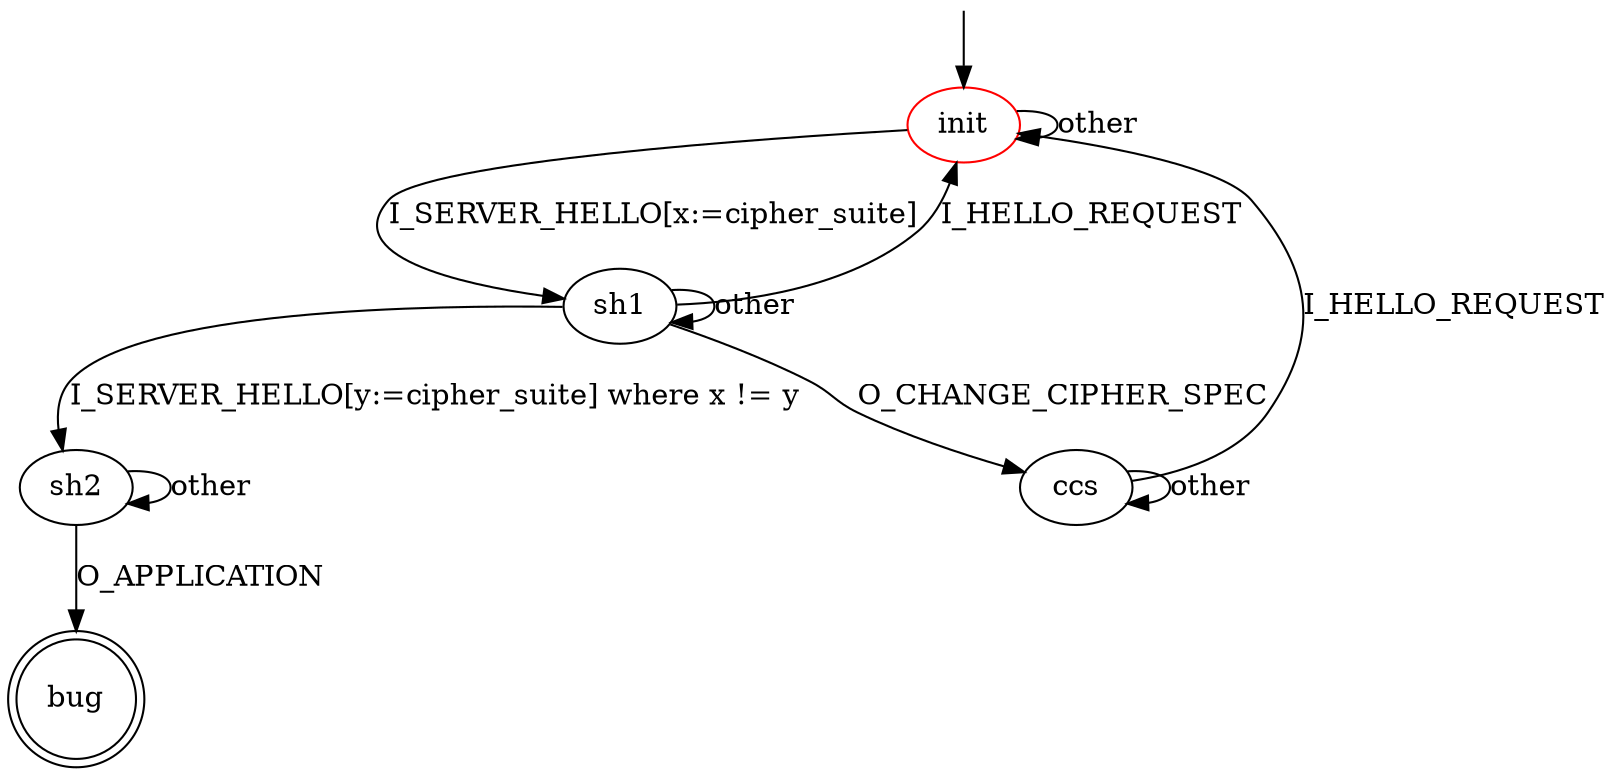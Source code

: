 digraph G {
label=""
init [color="red"]
bug [shape="doublecircle"]

init -> sh1 [label="I_SERVER_HELLO[x:=cipher_suite]"]
init -> init [label="other"]

sh1 -> sh2 [label="I_SERVER_HELLO[y:=cipher_suite] where x != y"]
sh1 -> init [label="I_HELLO_REQUEST"]
sh1 -> ccs [label="O_CHANGE_CIPHER_SPEC"]
sh1 -> sh1 [label="other"]

sh2 -> bug [label="O_APPLICATION"]
sh2 -> sh2 [label="other"]

ccs -> init [label="I_HELLO_REQUEST"]
ccs -> ccs [label="other"]

__start0 [label="" shape="none" width="0" height="0"];
__start0 -> init;
}
